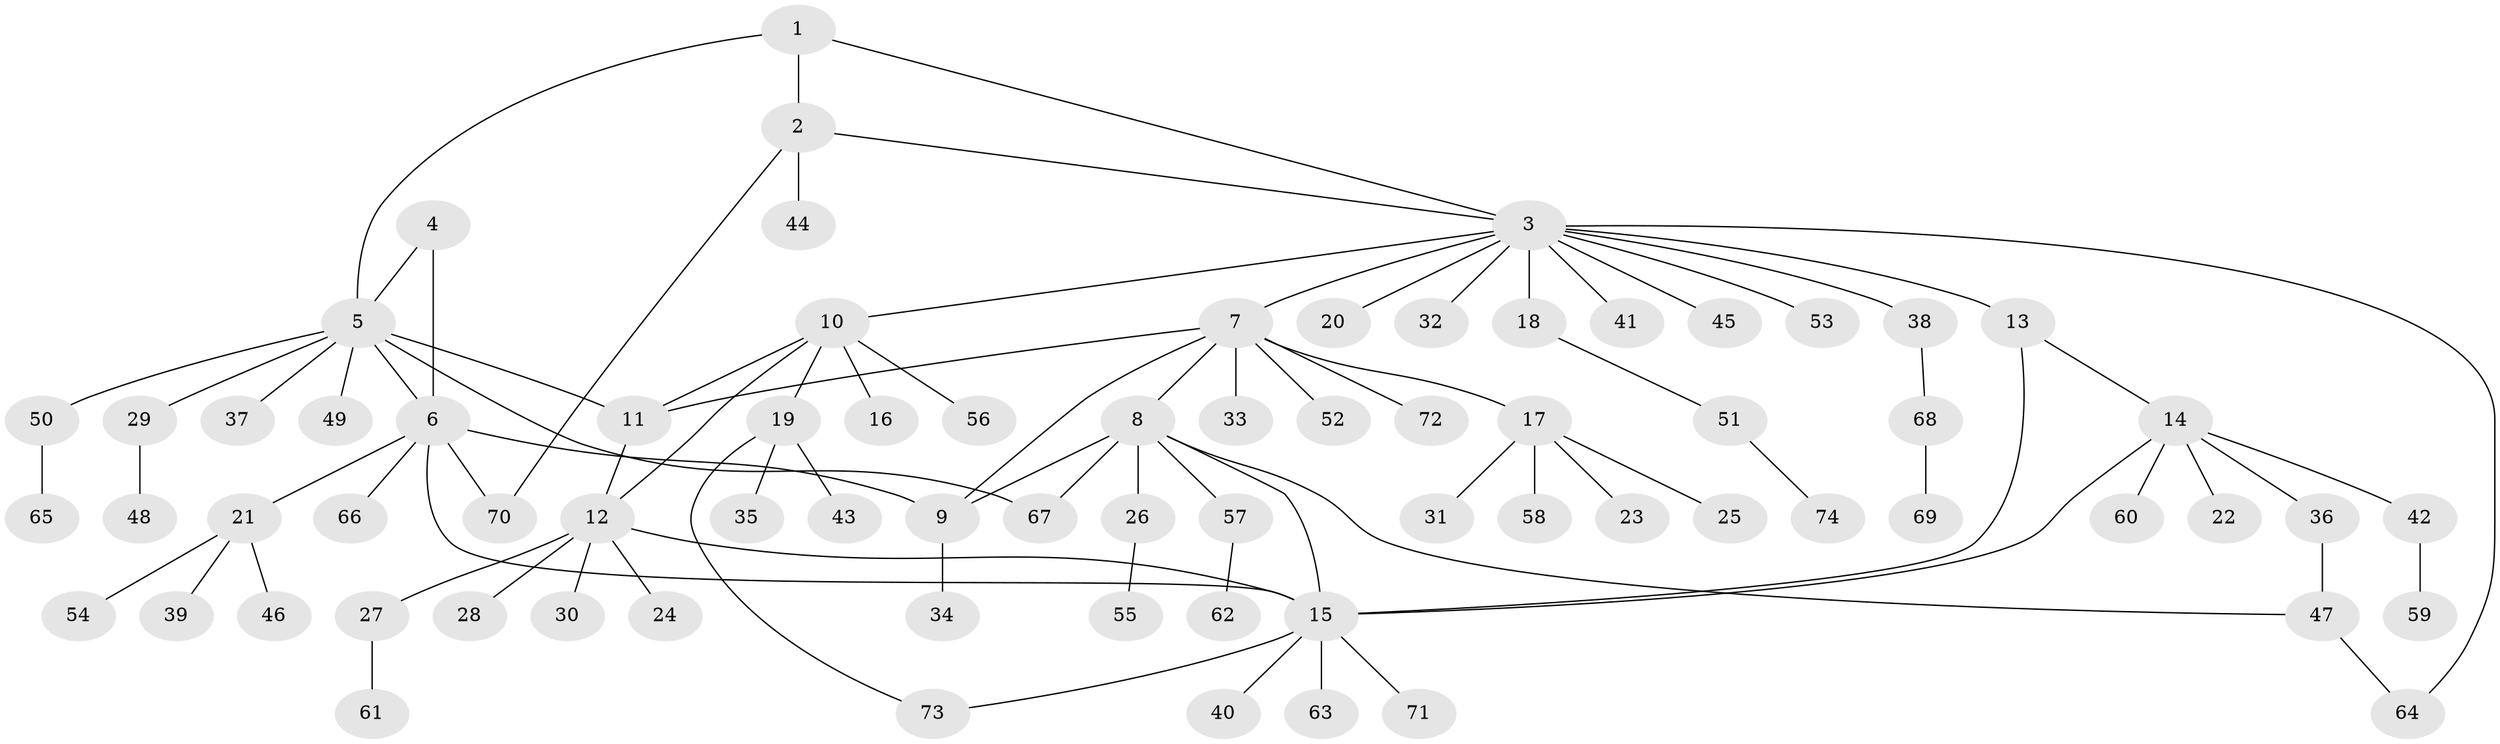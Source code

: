 // Generated by graph-tools (version 1.1) at 2025/02/03/09/25 03:02:33]
// undirected, 74 vertices, 89 edges
graph export_dot {
graph [start="1"]
  node [color=gray90,style=filled];
  1;
  2;
  3;
  4;
  5;
  6;
  7;
  8;
  9;
  10;
  11;
  12;
  13;
  14;
  15;
  16;
  17;
  18;
  19;
  20;
  21;
  22;
  23;
  24;
  25;
  26;
  27;
  28;
  29;
  30;
  31;
  32;
  33;
  34;
  35;
  36;
  37;
  38;
  39;
  40;
  41;
  42;
  43;
  44;
  45;
  46;
  47;
  48;
  49;
  50;
  51;
  52;
  53;
  54;
  55;
  56;
  57;
  58;
  59;
  60;
  61;
  62;
  63;
  64;
  65;
  66;
  67;
  68;
  69;
  70;
  71;
  72;
  73;
  74;
  1 -- 2;
  1 -- 3;
  1 -- 5;
  2 -- 3;
  2 -- 44;
  2 -- 70;
  3 -- 7;
  3 -- 10;
  3 -- 13;
  3 -- 18;
  3 -- 20;
  3 -- 32;
  3 -- 38;
  3 -- 41;
  3 -- 45;
  3 -- 53;
  3 -- 64;
  4 -- 5;
  4 -- 6;
  5 -- 6;
  5 -- 11;
  5 -- 29;
  5 -- 37;
  5 -- 49;
  5 -- 50;
  5 -- 67;
  6 -- 9;
  6 -- 15;
  6 -- 21;
  6 -- 66;
  6 -- 70;
  7 -- 8;
  7 -- 9;
  7 -- 11;
  7 -- 17;
  7 -- 33;
  7 -- 52;
  7 -- 72;
  8 -- 9;
  8 -- 15;
  8 -- 26;
  8 -- 47;
  8 -- 57;
  8 -- 67;
  9 -- 34;
  10 -- 11;
  10 -- 12;
  10 -- 16;
  10 -- 19;
  10 -- 56;
  11 -- 12;
  12 -- 15;
  12 -- 24;
  12 -- 27;
  12 -- 28;
  12 -- 30;
  13 -- 14;
  13 -- 15;
  14 -- 15;
  14 -- 22;
  14 -- 36;
  14 -- 42;
  14 -- 60;
  15 -- 40;
  15 -- 63;
  15 -- 71;
  15 -- 73;
  17 -- 23;
  17 -- 25;
  17 -- 31;
  17 -- 58;
  18 -- 51;
  19 -- 35;
  19 -- 43;
  19 -- 73;
  21 -- 39;
  21 -- 46;
  21 -- 54;
  26 -- 55;
  27 -- 61;
  29 -- 48;
  36 -- 47;
  38 -- 68;
  42 -- 59;
  47 -- 64;
  50 -- 65;
  51 -- 74;
  57 -- 62;
  68 -- 69;
}
